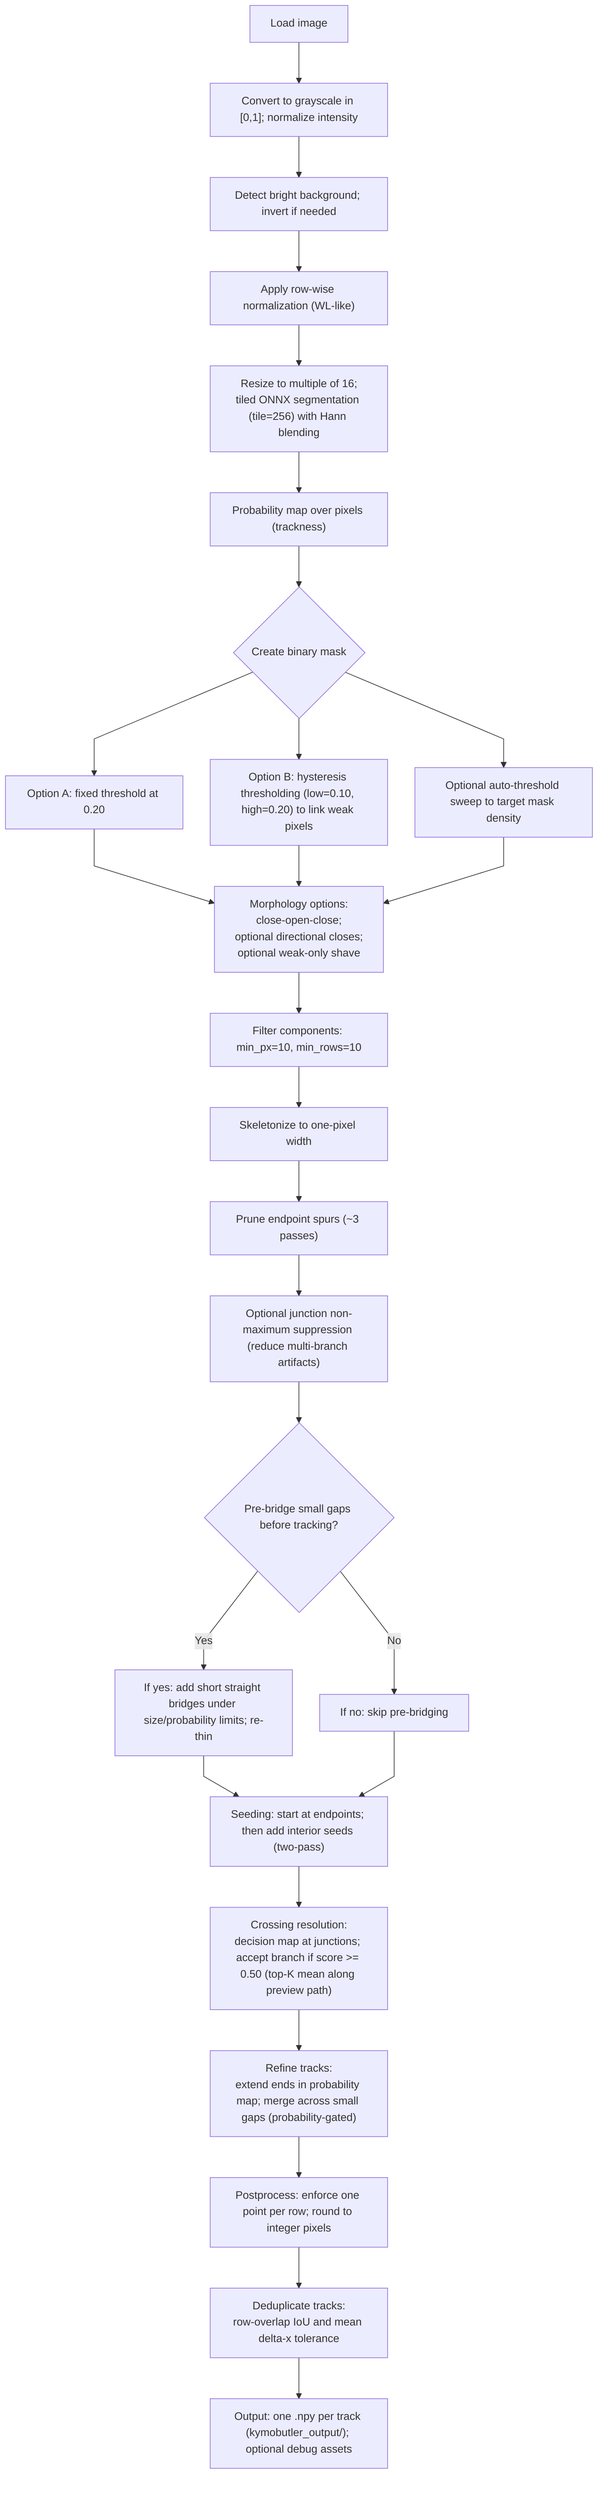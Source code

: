 %%{init: {
  "theme": "default",
  "flowchart": { "htmlLabels": true, "curve": "linear", "nodeSpacing": 40, "rankSpacing": 60 }
}}%%
flowchart TB
  %% Python / ONNX pipeline
  PY01["Load image"]
  PY02["Convert to grayscale in [0,1]; normalize intensity"]
  PY03["Detect bright background; invert if needed"]
  PY04["Apply row-wise normalization (WL-like)"]

  PY05["Resize to multiple of 16;<br/>tiled ONNX segmentation (tile=256) with Hann blending"]
  PY06["Probability map over pixels (trackness)"]

  PY07{"Create binary mask"}
  PY08["Option A: fixed threshold at 0.20"]
  PY09["Option B: hysteresis thresholding (low=0.10, high=0.20) to link weak pixels"]
  PY10["Optional auto-threshold sweep to target mask density"]

  PY11["Morphology options:<br/>close-open-close;<br/>optional directional closes;<br/>optional weak-only shave"]
  PY12["Filter components: min_px=10, min_rows=10"]
  PY13["Skeletonize to one-pixel width"]
  PY14["Prune endpoint spurs (~3 passes)"]
  PY15["Optional junction non-maximum suppression (reduce multi-branch artifacts)"]

  PY16{"Pre-bridge small gaps before tracking?"}
  PY17["If yes: add short straight bridges under size/probability limits; re-thin"]
  PY18["If no: skip pre-bridging"]

  PY19["Seeding: start at endpoints; then add interior seeds (two-pass)"]
  PY20["Crossing resolution:<br/>decision map at junctions; accept branch if score >= 0.50 (top-K mean along preview path)"]
  PY21["Refine tracks:<br/>extend ends in probability map; merge across small gaps (probability-gated)"]
  PY22["Postprocess: enforce one point per row; round to integer pixels"]
  PY23["Deduplicate tracks:<br/>row-overlap IoU and mean delta-x tolerance"]
  PY24["Output: one .npy per track (kymobutler_output/); optional debug assets"]

  PY01 --> PY02 --> PY03 --> PY04 --> PY05 --> PY06 --> PY07
  PY07 --> PY08 --> PY11
  PY07 --> PY09 --> PY11
  PY07 --> PY10 --> PY11
  PY11 --> PY12 --> PY13 --> PY14 --> PY15 --> PY16
  PY16 -- "Yes" --> PY17 --> PY19
  PY16 -- "No"  --> PY18 --> PY19
  PY19 --> PY20 --> PY21 --> PY22 --> PY23 --> PY24